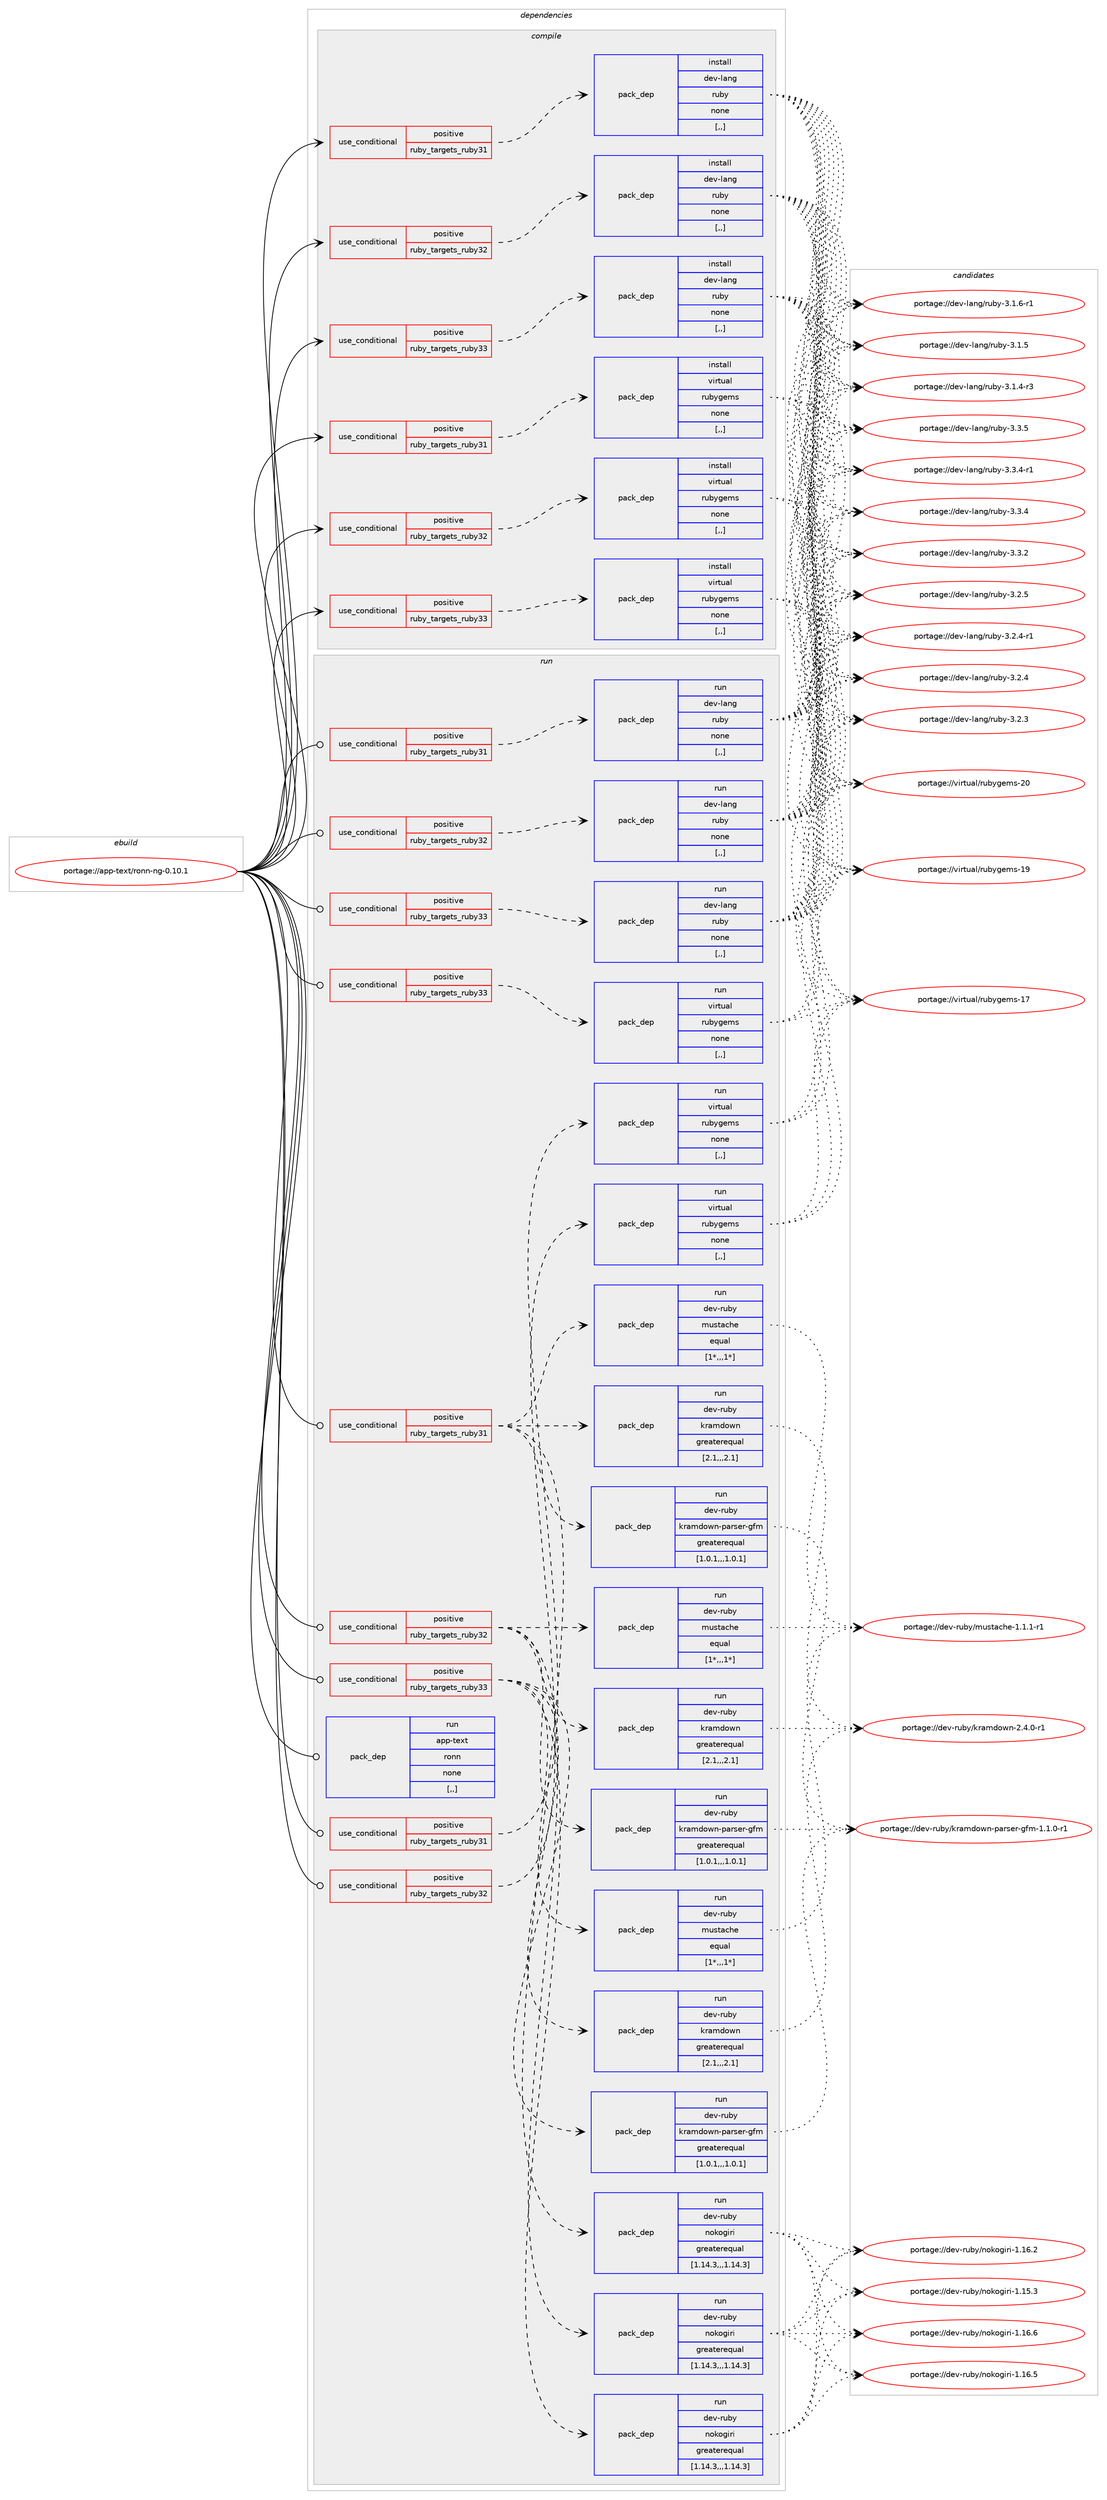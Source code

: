 digraph prolog {

# *************
# Graph options
# *************

newrank=true;
concentrate=true;
compound=true;
graph [rankdir=LR,fontname=Helvetica,fontsize=10,ranksep=1.5];#, ranksep=2.5, nodesep=0.2];
edge  [arrowhead=vee];
node  [fontname=Helvetica,fontsize=10];

# **********
# The ebuild
# **********

subgraph cluster_leftcol {
color=gray;
label=<<i>ebuild</i>>;
id [label="portage://app-text/ronn-ng-0.10.1", color=red, width=4, href="../app-text/ronn-ng-0.10.1.svg"];
}

# ****************
# The dependencies
# ****************

subgraph cluster_midcol {
color=gray;
label=<<i>dependencies</i>>;
subgraph cluster_compile {
fillcolor="#eeeeee";
style=filled;
label=<<i>compile</i>>;
subgraph cond145506 {
dependency551814 [label=<<TABLE BORDER="0" CELLBORDER="1" CELLSPACING="0" CELLPADDING="4"><TR><TD ROWSPAN="3" CELLPADDING="10">use_conditional</TD></TR><TR><TD>positive</TD></TR><TR><TD>ruby_targets_ruby31</TD></TR></TABLE>>, shape=none, color=red];
subgraph pack402202 {
dependency551815 [label=<<TABLE BORDER="0" CELLBORDER="1" CELLSPACING="0" CELLPADDING="4" WIDTH="220"><TR><TD ROWSPAN="6" CELLPADDING="30">pack_dep</TD></TR><TR><TD WIDTH="110">install</TD></TR><TR><TD>dev-lang</TD></TR><TR><TD>ruby</TD></TR><TR><TD>none</TD></TR><TR><TD>[,,]</TD></TR></TABLE>>, shape=none, color=blue];
}
dependency551814:e -> dependency551815:w [weight=20,style="dashed",arrowhead="vee"];
}
id:e -> dependency551814:w [weight=20,style="solid",arrowhead="vee"];
subgraph cond145507 {
dependency551816 [label=<<TABLE BORDER="0" CELLBORDER="1" CELLSPACING="0" CELLPADDING="4"><TR><TD ROWSPAN="3" CELLPADDING="10">use_conditional</TD></TR><TR><TD>positive</TD></TR><TR><TD>ruby_targets_ruby31</TD></TR></TABLE>>, shape=none, color=red];
subgraph pack402203 {
dependency551817 [label=<<TABLE BORDER="0" CELLBORDER="1" CELLSPACING="0" CELLPADDING="4" WIDTH="220"><TR><TD ROWSPAN="6" CELLPADDING="30">pack_dep</TD></TR><TR><TD WIDTH="110">install</TD></TR><TR><TD>virtual</TD></TR><TR><TD>rubygems</TD></TR><TR><TD>none</TD></TR><TR><TD>[,,]</TD></TR></TABLE>>, shape=none, color=blue];
}
dependency551816:e -> dependency551817:w [weight=20,style="dashed",arrowhead="vee"];
}
id:e -> dependency551816:w [weight=20,style="solid",arrowhead="vee"];
subgraph cond145508 {
dependency551818 [label=<<TABLE BORDER="0" CELLBORDER="1" CELLSPACING="0" CELLPADDING="4"><TR><TD ROWSPAN="3" CELLPADDING="10">use_conditional</TD></TR><TR><TD>positive</TD></TR><TR><TD>ruby_targets_ruby32</TD></TR></TABLE>>, shape=none, color=red];
subgraph pack402204 {
dependency551819 [label=<<TABLE BORDER="0" CELLBORDER="1" CELLSPACING="0" CELLPADDING="4" WIDTH="220"><TR><TD ROWSPAN="6" CELLPADDING="30">pack_dep</TD></TR><TR><TD WIDTH="110">install</TD></TR><TR><TD>dev-lang</TD></TR><TR><TD>ruby</TD></TR><TR><TD>none</TD></TR><TR><TD>[,,]</TD></TR></TABLE>>, shape=none, color=blue];
}
dependency551818:e -> dependency551819:w [weight=20,style="dashed",arrowhead="vee"];
}
id:e -> dependency551818:w [weight=20,style="solid",arrowhead="vee"];
subgraph cond145509 {
dependency551820 [label=<<TABLE BORDER="0" CELLBORDER="1" CELLSPACING="0" CELLPADDING="4"><TR><TD ROWSPAN="3" CELLPADDING="10">use_conditional</TD></TR><TR><TD>positive</TD></TR><TR><TD>ruby_targets_ruby32</TD></TR></TABLE>>, shape=none, color=red];
subgraph pack402205 {
dependency551821 [label=<<TABLE BORDER="0" CELLBORDER="1" CELLSPACING="0" CELLPADDING="4" WIDTH="220"><TR><TD ROWSPAN="6" CELLPADDING="30">pack_dep</TD></TR><TR><TD WIDTH="110">install</TD></TR><TR><TD>virtual</TD></TR><TR><TD>rubygems</TD></TR><TR><TD>none</TD></TR><TR><TD>[,,]</TD></TR></TABLE>>, shape=none, color=blue];
}
dependency551820:e -> dependency551821:w [weight=20,style="dashed",arrowhead="vee"];
}
id:e -> dependency551820:w [weight=20,style="solid",arrowhead="vee"];
subgraph cond145510 {
dependency551822 [label=<<TABLE BORDER="0" CELLBORDER="1" CELLSPACING="0" CELLPADDING="4"><TR><TD ROWSPAN="3" CELLPADDING="10">use_conditional</TD></TR><TR><TD>positive</TD></TR><TR><TD>ruby_targets_ruby33</TD></TR></TABLE>>, shape=none, color=red];
subgraph pack402206 {
dependency551823 [label=<<TABLE BORDER="0" CELLBORDER="1" CELLSPACING="0" CELLPADDING="4" WIDTH="220"><TR><TD ROWSPAN="6" CELLPADDING="30">pack_dep</TD></TR><TR><TD WIDTH="110">install</TD></TR><TR><TD>dev-lang</TD></TR><TR><TD>ruby</TD></TR><TR><TD>none</TD></TR><TR><TD>[,,]</TD></TR></TABLE>>, shape=none, color=blue];
}
dependency551822:e -> dependency551823:w [weight=20,style="dashed",arrowhead="vee"];
}
id:e -> dependency551822:w [weight=20,style="solid",arrowhead="vee"];
subgraph cond145511 {
dependency551824 [label=<<TABLE BORDER="0" CELLBORDER="1" CELLSPACING="0" CELLPADDING="4"><TR><TD ROWSPAN="3" CELLPADDING="10">use_conditional</TD></TR><TR><TD>positive</TD></TR><TR><TD>ruby_targets_ruby33</TD></TR></TABLE>>, shape=none, color=red];
subgraph pack402207 {
dependency551825 [label=<<TABLE BORDER="0" CELLBORDER="1" CELLSPACING="0" CELLPADDING="4" WIDTH="220"><TR><TD ROWSPAN="6" CELLPADDING="30">pack_dep</TD></TR><TR><TD WIDTH="110">install</TD></TR><TR><TD>virtual</TD></TR><TR><TD>rubygems</TD></TR><TR><TD>none</TD></TR><TR><TD>[,,]</TD></TR></TABLE>>, shape=none, color=blue];
}
dependency551824:e -> dependency551825:w [weight=20,style="dashed",arrowhead="vee"];
}
id:e -> dependency551824:w [weight=20,style="solid",arrowhead="vee"];
}
subgraph cluster_compileandrun {
fillcolor="#eeeeee";
style=filled;
label=<<i>compile and run</i>>;
}
subgraph cluster_run {
fillcolor="#eeeeee";
style=filled;
label=<<i>run</i>>;
subgraph cond145512 {
dependency551826 [label=<<TABLE BORDER="0" CELLBORDER="1" CELLSPACING="0" CELLPADDING="4"><TR><TD ROWSPAN="3" CELLPADDING="10">use_conditional</TD></TR><TR><TD>positive</TD></TR><TR><TD>ruby_targets_ruby31</TD></TR></TABLE>>, shape=none, color=red];
subgraph pack402208 {
dependency551827 [label=<<TABLE BORDER="0" CELLBORDER="1" CELLSPACING="0" CELLPADDING="4" WIDTH="220"><TR><TD ROWSPAN="6" CELLPADDING="30">pack_dep</TD></TR><TR><TD WIDTH="110">run</TD></TR><TR><TD>dev-lang</TD></TR><TR><TD>ruby</TD></TR><TR><TD>none</TD></TR><TR><TD>[,,]</TD></TR></TABLE>>, shape=none, color=blue];
}
dependency551826:e -> dependency551827:w [weight=20,style="dashed",arrowhead="vee"];
}
id:e -> dependency551826:w [weight=20,style="solid",arrowhead="odot"];
subgraph cond145513 {
dependency551828 [label=<<TABLE BORDER="0" CELLBORDER="1" CELLSPACING="0" CELLPADDING="4"><TR><TD ROWSPAN="3" CELLPADDING="10">use_conditional</TD></TR><TR><TD>positive</TD></TR><TR><TD>ruby_targets_ruby31</TD></TR></TABLE>>, shape=none, color=red];
subgraph pack402209 {
dependency551829 [label=<<TABLE BORDER="0" CELLBORDER="1" CELLSPACING="0" CELLPADDING="4" WIDTH="220"><TR><TD ROWSPAN="6" CELLPADDING="30">pack_dep</TD></TR><TR><TD WIDTH="110">run</TD></TR><TR><TD>dev-ruby</TD></TR><TR><TD>mustache</TD></TR><TR><TD>equal</TD></TR><TR><TD>[1*,,,1*]</TD></TR></TABLE>>, shape=none, color=blue];
}
dependency551828:e -> dependency551829:w [weight=20,style="dashed",arrowhead="vee"];
subgraph pack402210 {
dependency551830 [label=<<TABLE BORDER="0" CELLBORDER="1" CELLSPACING="0" CELLPADDING="4" WIDTH="220"><TR><TD ROWSPAN="6" CELLPADDING="30">pack_dep</TD></TR><TR><TD WIDTH="110">run</TD></TR><TR><TD>dev-ruby</TD></TR><TR><TD>kramdown</TD></TR><TR><TD>greaterequal</TD></TR><TR><TD>[2.1,,,2.1]</TD></TR></TABLE>>, shape=none, color=blue];
}
dependency551828:e -> dependency551830:w [weight=20,style="dashed",arrowhead="vee"];
subgraph pack402211 {
dependency551831 [label=<<TABLE BORDER="0" CELLBORDER="1" CELLSPACING="0" CELLPADDING="4" WIDTH="220"><TR><TD ROWSPAN="6" CELLPADDING="30">pack_dep</TD></TR><TR><TD WIDTH="110">run</TD></TR><TR><TD>dev-ruby</TD></TR><TR><TD>kramdown-parser-gfm</TD></TR><TR><TD>greaterequal</TD></TR><TR><TD>[1.0.1,,,1.0.1]</TD></TR></TABLE>>, shape=none, color=blue];
}
dependency551828:e -> dependency551831:w [weight=20,style="dashed",arrowhead="vee"];
subgraph pack402212 {
dependency551832 [label=<<TABLE BORDER="0" CELLBORDER="1" CELLSPACING="0" CELLPADDING="4" WIDTH="220"><TR><TD ROWSPAN="6" CELLPADDING="30">pack_dep</TD></TR><TR><TD WIDTH="110">run</TD></TR><TR><TD>dev-ruby</TD></TR><TR><TD>nokogiri</TD></TR><TR><TD>greaterequal</TD></TR><TR><TD>[1.14.3,,,1.14.3]</TD></TR></TABLE>>, shape=none, color=blue];
}
dependency551828:e -> dependency551832:w [weight=20,style="dashed",arrowhead="vee"];
}
id:e -> dependency551828:w [weight=20,style="solid",arrowhead="odot"];
subgraph cond145514 {
dependency551833 [label=<<TABLE BORDER="0" CELLBORDER="1" CELLSPACING="0" CELLPADDING="4"><TR><TD ROWSPAN="3" CELLPADDING="10">use_conditional</TD></TR><TR><TD>positive</TD></TR><TR><TD>ruby_targets_ruby31</TD></TR></TABLE>>, shape=none, color=red];
subgraph pack402213 {
dependency551834 [label=<<TABLE BORDER="0" CELLBORDER="1" CELLSPACING="0" CELLPADDING="4" WIDTH="220"><TR><TD ROWSPAN="6" CELLPADDING="30">pack_dep</TD></TR><TR><TD WIDTH="110">run</TD></TR><TR><TD>virtual</TD></TR><TR><TD>rubygems</TD></TR><TR><TD>none</TD></TR><TR><TD>[,,]</TD></TR></TABLE>>, shape=none, color=blue];
}
dependency551833:e -> dependency551834:w [weight=20,style="dashed",arrowhead="vee"];
}
id:e -> dependency551833:w [weight=20,style="solid",arrowhead="odot"];
subgraph cond145515 {
dependency551835 [label=<<TABLE BORDER="0" CELLBORDER="1" CELLSPACING="0" CELLPADDING="4"><TR><TD ROWSPAN="3" CELLPADDING="10">use_conditional</TD></TR><TR><TD>positive</TD></TR><TR><TD>ruby_targets_ruby32</TD></TR></TABLE>>, shape=none, color=red];
subgraph pack402214 {
dependency551836 [label=<<TABLE BORDER="0" CELLBORDER="1" CELLSPACING="0" CELLPADDING="4" WIDTH="220"><TR><TD ROWSPAN="6" CELLPADDING="30">pack_dep</TD></TR><TR><TD WIDTH="110">run</TD></TR><TR><TD>dev-lang</TD></TR><TR><TD>ruby</TD></TR><TR><TD>none</TD></TR><TR><TD>[,,]</TD></TR></TABLE>>, shape=none, color=blue];
}
dependency551835:e -> dependency551836:w [weight=20,style="dashed",arrowhead="vee"];
}
id:e -> dependency551835:w [weight=20,style="solid",arrowhead="odot"];
subgraph cond145516 {
dependency551837 [label=<<TABLE BORDER="0" CELLBORDER="1" CELLSPACING="0" CELLPADDING="4"><TR><TD ROWSPAN="3" CELLPADDING="10">use_conditional</TD></TR><TR><TD>positive</TD></TR><TR><TD>ruby_targets_ruby32</TD></TR></TABLE>>, shape=none, color=red];
subgraph pack402215 {
dependency551838 [label=<<TABLE BORDER="0" CELLBORDER="1" CELLSPACING="0" CELLPADDING="4" WIDTH="220"><TR><TD ROWSPAN="6" CELLPADDING="30">pack_dep</TD></TR><TR><TD WIDTH="110">run</TD></TR><TR><TD>dev-ruby</TD></TR><TR><TD>mustache</TD></TR><TR><TD>equal</TD></TR><TR><TD>[1*,,,1*]</TD></TR></TABLE>>, shape=none, color=blue];
}
dependency551837:e -> dependency551838:w [weight=20,style="dashed",arrowhead="vee"];
subgraph pack402216 {
dependency551839 [label=<<TABLE BORDER="0" CELLBORDER="1" CELLSPACING="0" CELLPADDING="4" WIDTH="220"><TR><TD ROWSPAN="6" CELLPADDING="30">pack_dep</TD></TR><TR><TD WIDTH="110">run</TD></TR><TR><TD>dev-ruby</TD></TR><TR><TD>kramdown</TD></TR><TR><TD>greaterequal</TD></TR><TR><TD>[2.1,,,2.1]</TD></TR></TABLE>>, shape=none, color=blue];
}
dependency551837:e -> dependency551839:w [weight=20,style="dashed",arrowhead="vee"];
subgraph pack402217 {
dependency551840 [label=<<TABLE BORDER="0" CELLBORDER="1" CELLSPACING="0" CELLPADDING="4" WIDTH="220"><TR><TD ROWSPAN="6" CELLPADDING="30">pack_dep</TD></TR><TR><TD WIDTH="110">run</TD></TR><TR><TD>dev-ruby</TD></TR><TR><TD>kramdown-parser-gfm</TD></TR><TR><TD>greaterequal</TD></TR><TR><TD>[1.0.1,,,1.0.1]</TD></TR></TABLE>>, shape=none, color=blue];
}
dependency551837:e -> dependency551840:w [weight=20,style="dashed",arrowhead="vee"];
subgraph pack402218 {
dependency551841 [label=<<TABLE BORDER="0" CELLBORDER="1" CELLSPACING="0" CELLPADDING="4" WIDTH="220"><TR><TD ROWSPAN="6" CELLPADDING="30">pack_dep</TD></TR><TR><TD WIDTH="110">run</TD></TR><TR><TD>dev-ruby</TD></TR><TR><TD>nokogiri</TD></TR><TR><TD>greaterequal</TD></TR><TR><TD>[1.14.3,,,1.14.3]</TD></TR></TABLE>>, shape=none, color=blue];
}
dependency551837:e -> dependency551841:w [weight=20,style="dashed",arrowhead="vee"];
}
id:e -> dependency551837:w [weight=20,style="solid",arrowhead="odot"];
subgraph cond145517 {
dependency551842 [label=<<TABLE BORDER="0" CELLBORDER="1" CELLSPACING="0" CELLPADDING="4"><TR><TD ROWSPAN="3" CELLPADDING="10">use_conditional</TD></TR><TR><TD>positive</TD></TR><TR><TD>ruby_targets_ruby32</TD></TR></TABLE>>, shape=none, color=red];
subgraph pack402219 {
dependency551843 [label=<<TABLE BORDER="0" CELLBORDER="1" CELLSPACING="0" CELLPADDING="4" WIDTH="220"><TR><TD ROWSPAN="6" CELLPADDING="30">pack_dep</TD></TR><TR><TD WIDTH="110">run</TD></TR><TR><TD>virtual</TD></TR><TR><TD>rubygems</TD></TR><TR><TD>none</TD></TR><TR><TD>[,,]</TD></TR></TABLE>>, shape=none, color=blue];
}
dependency551842:e -> dependency551843:w [weight=20,style="dashed",arrowhead="vee"];
}
id:e -> dependency551842:w [weight=20,style="solid",arrowhead="odot"];
subgraph cond145518 {
dependency551844 [label=<<TABLE BORDER="0" CELLBORDER="1" CELLSPACING="0" CELLPADDING="4"><TR><TD ROWSPAN="3" CELLPADDING="10">use_conditional</TD></TR><TR><TD>positive</TD></TR><TR><TD>ruby_targets_ruby33</TD></TR></TABLE>>, shape=none, color=red];
subgraph pack402220 {
dependency551845 [label=<<TABLE BORDER="0" CELLBORDER="1" CELLSPACING="0" CELLPADDING="4" WIDTH="220"><TR><TD ROWSPAN="6" CELLPADDING="30">pack_dep</TD></TR><TR><TD WIDTH="110">run</TD></TR><TR><TD>dev-lang</TD></TR><TR><TD>ruby</TD></TR><TR><TD>none</TD></TR><TR><TD>[,,]</TD></TR></TABLE>>, shape=none, color=blue];
}
dependency551844:e -> dependency551845:w [weight=20,style="dashed",arrowhead="vee"];
}
id:e -> dependency551844:w [weight=20,style="solid",arrowhead="odot"];
subgraph cond145519 {
dependency551846 [label=<<TABLE BORDER="0" CELLBORDER="1" CELLSPACING="0" CELLPADDING="4"><TR><TD ROWSPAN="3" CELLPADDING="10">use_conditional</TD></TR><TR><TD>positive</TD></TR><TR><TD>ruby_targets_ruby33</TD></TR></TABLE>>, shape=none, color=red];
subgraph pack402221 {
dependency551847 [label=<<TABLE BORDER="0" CELLBORDER="1" CELLSPACING="0" CELLPADDING="4" WIDTH="220"><TR><TD ROWSPAN="6" CELLPADDING="30">pack_dep</TD></TR><TR><TD WIDTH="110">run</TD></TR><TR><TD>dev-ruby</TD></TR><TR><TD>mustache</TD></TR><TR><TD>equal</TD></TR><TR><TD>[1*,,,1*]</TD></TR></TABLE>>, shape=none, color=blue];
}
dependency551846:e -> dependency551847:w [weight=20,style="dashed",arrowhead="vee"];
subgraph pack402222 {
dependency551848 [label=<<TABLE BORDER="0" CELLBORDER="1" CELLSPACING="0" CELLPADDING="4" WIDTH="220"><TR><TD ROWSPAN="6" CELLPADDING="30">pack_dep</TD></TR><TR><TD WIDTH="110">run</TD></TR><TR><TD>dev-ruby</TD></TR><TR><TD>kramdown</TD></TR><TR><TD>greaterequal</TD></TR><TR><TD>[2.1,,,2.1]</TD></TR></TABLE>>, shape=none, color=blue];
}
dependency551846:e -> dependency551848:w [weight=20,style="dashed",arrowhead="vee"];
subgraph pack402223 {
dependency551849 [label=<<TABLE BORDER="0" CELLBORDER="1" CELLSPACING="0" CELLPADDING="4" WIDTH="220"><TR><TD ROWSPAN="6" CELLPADDING="30">pack_dep</TD></TR><TR><TD WIDTH="110">run</TD></TR><TR><TD>dev-ruby</TD></TR><TR><TD>kramdown-parser-gfm</TD></TR><TR><TD>greaterequal</TD></TR><TR><TD>[1.0.1,,,1.0.1]</TD></TR></TABLE>>, shape=none, color=blue];
}
dependency551846:e -> dependency551849:w [weight=20,style="dashed",arrowhead="vee"];
subgraph pack402224 {
dependency551850 [label=<<TABLE BORDER="0" CELLBORDER="1" CELLSPACING="0" CELLPADDING="4" WIDTH="220"><TR><TD ROWSPAN="6" CELLPADDING="30">pack_dep</TD></TR><TR><TD WIDTH="110">run</TD></TR><TR><TD>dev-ruby</TD></TR><TR><TD>nokogiri</TD></TR><TR><TD>greaterequal</TD></TR><TR><TD>[1.14.3,,,1.14.3]</TD></TR></TABLE>>, shape=none, color=blue];
}
dependency551846:e -> dependency551850:w [weight=20,style="dashed",arrowhead="vee"];
}
id:e -> dependency551846:w [weight=20,style="solid",arrowhead="odot"];
subgraph cond145520 {
dependency551851 [label=<<TABLE BORDER="0" CELLBORDER="1" CELLSPACING="0" CELLPADDING="4"><TR><TD ROWSPAN="3" CELLPADDING="10">use_conditional</TD></TR><TR><TD>positive</TD></TR><TR><TD>ruby_targets_ruby33</TD></TR></TABLE>>, shape=none, color=red];
subgraph pack402225 {
dependency551852 [label=<<TABLE BORDER="0" CELLBORDER="1" CELLSPACING="0" CELLPADDING="4" WIDTH="220"><TR><TD ROWSPAN="6" CELLPADDING="30">pack_dep</TD></TR><TR><TD WIDTH="110">run</TD></TR><TR><TD>virtual</TD></TR><TR><TD>rubygems</TD></TR><TR><TD>none</TD></TR><TR><TD>[,,]</TD></TR></TABLE>>, shape=none, color=blue];
}
dependency551851:e -> dependency551852:w [weight=20,style="dashed",arrowhead="vee"];
}
id:e -> dependency551851:w [weight=20,style="solid",arrowhead="odot"];
subgraph pack402226 {
dependency551853 [label=<<TABLE BORDER="0" CELLBORDER="1" CELLSPACING="0" CELLPADDING="4" WIDTH="220"><TR><TD ROWSPAN="6" CELLPADDING="30">pack_dep</TD></TR><TR><TD WIDTH="110">run</TD></TR><TR><TD>app-text</TD></TR><TR><TD>ronn</TD></TR><TR><TD>none</TD></TR><TR><TD>[,,]</TD></TR></TABLE>>, shape=none, color=blue];
}
id:e -> dependency551853:w [weight=20,style="solid",arrowhead="odot"];
}
}

# **************
# The candidates
# **************

subgraph cluster_choices {
rank=same;
color=gray;
label=<<i>candidates</i>>;

subgraph choice402202 {
color=black;
nodesep=1;
choice10010111845108971101034711411798121455146514653 [label="portage://dev-lang/ruby-3.3.5", color=red, width=4,href="../dev-lang/ruby-3.3.5.svg"];
choice100101118451089711010347114117981214551465146524511449 [label="portage://dev-lang/ruby-3.3.4-r1", color=red, width=4,href="../dev-lang/ruby-3.3.4-r1.svg"];
choice10010111845108971101034711411798121455146514652 [label="portage://dev-lang/ruby-3.3.4", color=red, width=4,href="../dev-lang/ruby-3.3.4.svg"];
choice10010111845108971101034711411798121455146514650 [label="portage://dev-lang/ruby-3.3.2", color=red, width=4,href="../dev-lang/ruby-3.3.2.svg"];
choice10010111845108971101034711411798121455146504653 [label="portage://dev-lang/ruby-3.2.5", color=red, width=4,href="../dev-lang/ruby-3.2.5.svg"];
choice100101118451089711010347114117981214551465046524511449 [label="portage://dev-lang/ruby-3.2.4-r1", color=red, width=4,href="../dev-lang/ruby-3.2.4-r1.svg"];
choice10010111845108971101034711411798121455146504652 [label="portage://dev-lang/ruby-3.2.4", color=red, width=4,href="../dev-lang/ruby-3.2.4.svg"];
choice10010111845108971101034711411798121455146504651 [label="portage://dev-lang/ruby-3.2.3", color=red, width=4,href="../dev-lang/ruby-3.2.3.svg"];
choice100101118451089711010347114117981214551464946544511449 [label="portage://dev-lang/ruby-3.1.6-r1", color=red, width=4,href="../dev-lang/ruby-3.1.6-r1.svg"];
choice10010111845108971101034711411798121455146494653 [label="portage://dev-lang/ruby-3.1.5", color=red, width=4,href="../dev-lang/ruby-3.1.5.svg"];
choice100101118451089711010347114117981214551464946524511451 [label="portage://dev-lang/ruby-3.1.4-r3", color=red, width=4,href="../dev-lang/ruby-3.1.4-r3.svg"];
dependency551815:e -> choice10010111845108971101034711411798121455146514653:w [style=dotted,weight="100"];
dependency551815:e -> choice100101118451089711010347114117981214551465146524511449:w [style=dotted,weight="100"];
dependency551815:e -> choice10010111845108971101034711411798121455146514652:w [style=dotted,weight="100"];
dependency551815:e -> choice10010111845108971101034711411798121455146514650:w [style=dotted,weight="100"];
dependency551815:e -> choice10010111845108971101034711411798121455146504653:w [style=dotted,weight="100"];
dependency551815:e -> choice100101118451089711010347114117981214551465046524511449:w [style=dotted,weight="100"];
dependency551815:e -> choice10010111845108971101034711411798121455146504652:w [style=dotted,weight="100"];
dependency551815:e -> choice10010111845108971101034711411798121455146504651:w [style=dotted,weight="100"];
dependency551815:e -> choice100101118451089711010347114117981214551464946544511449:w [style=dotted,weight="100"];
dependency551815:e -> choice10010111845108971101034711411798121455146494653:w [style=dotted,weight="100"];
dependency551815:e -> choice100101118451089711010347114117981214551464946524511451:w [style=dotted,weight="100"];
}
subgraph choice402203 {
color=black;
nodesep=1;
choice118105114116117971084711411798121103101109115455048 [label="portage://virtual/rubygems-20", color=red, width=4,href="../virtual/rubygems-20.svg"];
choice118105114116117971084711411798121103101109115454957 [label="portage://virtual/rubygems-19", color=red, width=4,href="../virtual/rubygems-19.svg"];
choice118105114116117971084711411798121103101109115454955 [label="portage://virtual/rubygems-17", color=red, width=4,href="../virtual/rubygems-17.svg"];
dependency551817:e -> choice118105114116117971084711411798121103101109115455048:w [style=dotted,weight="100"];
dependency551817:e -> choice118105114116117971084711411798121103101109115454957:w [style=dotted,weight="100"];
dependency551817:e -> choice118105114116117971084711411798121103101109115454955:w [style=dotted,weight="100"];
}
subgraph choice402204 {
color=black;
nodesep=1;
choice10010111845108971101034711411798121455146514653 [label="portage://dev-lang/ruby-3.3.5", color=red, width=4,href="../dev-lang/ruby-3.3.5.svg"];
choice100101118451089711010347114117981214551465146524511449 [label="portage://dev-lang/ruby-3.3.4-r1", color=red, width=4,href="../dev-lang/ruby-3.3.4-r1.svg"];
choice10010111845108971101034711411798121455146514652 [label="portage://dev-lang/ruby-3.3.4", color=red, width=4,href="../dev-lang/ruby-3.3.4.svg"];
choice10010111845108971101034711411798121455146514650 [label="portage://dev-lang/ruby-3.3.2", color=red, width=4,href="../dev-lang/ruby-3.3.2.svg"];
choice10010111845108971101034711411798121455146504653 [label="portage://dev-lang/ruby-3.2.5", color=red, width=4,href="../dev-lang/ruby-3.2.5.svg"];
choice100101118451089711010347114117981214551465046524511449 [label="portage://dev-lang/ruby-3.2.4-r1", color=red, width=4,href="../dev-lang/ruby-3.2.4-r1.svg"];
choice10010111845108971101034711411798121455146504652 [label="portage://dev-lang/ruby-3.2.4", color=red, width=4,href="../dev-lang/ruby-3.2.4.svg"];
choice10010111845108971101034711411798121455146504651 [label="portage://dev-lang/ruby-3.2.3", color=red, width=4,href="../dev-lang/ruby-3.2.3.svg"];
choice100101118451089711010347114117981214551464946544511449 [label="portage://dev-lang/ruby-3.1.6-r1", color=red, width=4,href="../dev-lang/ruby-3.1.6-r1.svg"];
choice10010111845108971101034711411798121455146494653 [label="portage://dev-lang/ruby-3.1.5", color=red, width=4,href="../dev-lang/ruby-3.1.5.svg"];
choice100101118451089711010347114117981214551464946524511451 [label="portage://dev-lang/ruby-3.1.4-r3", color=red, width=4,href="../dev-lang/ruby-3.1.4-r3.svg"];
dependency551819:e -> choice10010111845108971101034711411798121455146514653:w [style=dotted,weight="100"];
dependency551819:e -> choice100101118451089711010347114117981214551465146524511449:w [style=dotted,weight="100"];
dependency551819:e -> choice10010111845108971101034711411798121455146514652:w [style=dotted,weight="100"];
dependency551819:e -> choice10010111845108971101034711411798121455146514650:w [style=dotted,weight="100"];
dependency551819:e -> choice10010111845108971101034711411798121455146504653:w [style=dotted,weight="100"];
dependency551819:e -> choice100101118451089711010347114117981214551465046524511449:w [style=dotted,weight="100"];
dependency551819:e -> choice10010111845108971101034711411798121455146504652:w [style=dotted,weight="100"];
dependency551819:e -> choice10010111845108971101034711411798121455146504651:w [style=dotted,weight="100"];
dependency551819:e -> choice100101118451089711010347114117981214551464946544511449:w [style=dotted,weight="100"];
dependency551819:e -> choice10010111845108971101034711411798121455146494653:w [style=dotted,weight="100"];
dependency551819:e -> choice100101118451089711010347114117981214551464946524511451:w [style=dotted,weight="100"];
}
subgraph choice402205 {
color=black;
nodesep=1;
choice118105114116117971084711411798121103101109115455048 [label="portage://virtual/rubygems-20", color=red, width=4,href="../virtual/rubygems-20.svg"];
choice118105114116117971084711411798121103101109115454957 [label="portage://virtual/rubygems-19", color=red, width=4,href="../virtual/rubygems-19.svg"];
choice118105114116117971084711411798121103101109115454955 [label="portage://virtual/rubygems-17", color=red, width=4,href="../virtual/rubygems-17.svg"];
dependency551821:e -> choice118105114116117971084711411798121103101109115455048:w [style=dotted,weight="100"];
dependency551821:e -> choice118105114116117971084711411798121103101109115454957:w [style=dotted,weight="100"];
dependency551821:e -> choice118105114116117971084711411798121103101109115454955:w [style=dotted,weight="100"];
}
subgraph choice402206 {
color=black;
nodesep=1;
choice10010111845108971101034711411798121455146514653 [label="portage://dev-lang/ruby-3.3.5", color=red, width=4,href="../dev-lang/ruby-3.3.5.svg"];
choice100101118451089711010347114117981214551465146524511449 [label="portage://dev-lang/ruby-3.3.4-r1", color=red, width=4,href="../dev-lang/ruby-3.3.4-r1.svg"];
choice10010111845108971101034711411798121455146514652 [label="portage://dev-lang/ruby-3.3.4", color=red, width=4,href="../dev-lang/ruby-3.3.4.svg"];
choice10010111845108971101034711411798121455146514650 [label="portage://dev-lang/ruby-3.3.2", color=red, width=4,href="../dev-lang/ruby-3.3.2.svg"];
choice10010111845108971101034711411798121455146504653 [label="portage://dev-lang/ruby-3.2.5", color=red, width=4,href="../dev-lang/ruby-3.2.5.svg"];
choice100101118451089711010347114117981214551465046524511449 [label="portage://dev-lang/ruby-3.2.4-r1", color=red, width=4,href="../dev-lang/ruby-3.2.4-r1.svg"];
choice10010111845108971101034711411798121455146504652 [label="portage://dev-lang/ruby-3.2.4", color=red, width=4,href="../dev-lang/ruby-3.2.4.svg"];
choice10010111845108971101034711411798121455146504651 [label="portage://dev-lang/ruby-3.2.3", color=red, width=4,href="../dev-lang/ruby-3.2.3.svg"];
choice100101118451089711010347114117981214551464946544511449 [label="portage://dev-lang/ruby-3.1.6-r1", color=red, width=4,href="../dev-lang/ruby-3.1.6-r1.svg"];
choice10010111845108971101034711411798121455146494653 [label="portage://dev-lang/ruby-3.1.5", color=red, width=4,href="../dev-lang/ruby-3.1.5.svg"];
choice100101118451089711010347114117981214551464946524511451 [label="portage://dev-lang/ruby-3.1.4-r3", color=red, width=4,href="../dev-lang/ruby-3.1.4-r3.svg"];
dependency551823:e -> choice10010111845108971101034711411798121455146514653:w [style=dotted,weight="100"];
dependency551823:e -> choice100101118451089711010347114117981214551465146524511449:w [style=dotted,weight="100"];
dependency551823:e -> choice10010111845108971101034711411798121455146514652:w [style=dotted,weight="100"];
dependency551823:e -> choice10010111845108971101034711411798121455146514650:w [style=dotted,weight="100"];
dependency551823:e -> choice10010111845108971101034711411798121455146504653:w [style=dotted,weight="100"];
dependency551823:e -> choice100101118451089711010347114117981214551465046524511449:w [style=dotted,weight="100"];
dependency551823:e -> choice10010111845108971101034711411798121455146504652:w [style=dotted,weight="100"];
dependency551823:e -> choice10010111845108971101034711411798121455146504651:w [style=dotted,weight="100"];
dependency551823:e -> choice100101118451089711010347114117981214551464946544511449:w [style=dotted,weight="100"];
dependency551823:e -> choice10010111845108971101034711411798121455146494653:w [style=dotted,weight="100"];
dependency551823:e -> choice100101118451089711010347114117981214551464946524511451:w [style=dotted,weight="100"];
}
subgraph choice402207 {
color=black;
nodesep=1;
choice118105114116117971084711411798121103101109115455048 [label="portage://virtual/rubygems-20", color=red, width=4,href="../virtual/rubygems-20.svg"];
choice118105114116117971084711411798121103101109115454957 [label="portage://virtual/rubygems-19", color=red, width=4,href="../virtual/rubygems-19.svg"];
choice118105114116117971084711411798121103101109115454955 [label="portage://virtual/rubygems-17", color=red, width=4,href="../virtual/rubygems-17.svg"];
dependency551825:e -> choice118105114116117971084711411798121103101109115455048:w [style=dotted,weight="100"];
dependency551825:e -> choice118105114116117971084711411798121103101109115454957:w [style=dotted,weight="100"];
dependency551825:e -> choice118105114116117971084711411798121103101109115454955:w [style=dotted,weight="100"];
}
subgraph choice402208 {
color=black;
nodesep=1;
choice10010111845108971101034711411798121455146514653 [label="portage://dev-lang/ruby-3.3.5", color=red, width=4,href="../dev-lang/ruby-3.3.5.svg"];
choice100101118451089711010347114117981214551465146524511449 [label="portage://dev-lang/ruby-3.3.4-r1", color=red, width=4,href="../dev-lang/ruby-3.3.4-r1.svg"];
choice10010111845108971101034711411798121455146514652 [label="portage://dev-lang/ruby-3.3.4", color=red, width=4,href="../dev-lang/ruby-3.3.4.svg"];
choice10010111845108971101034711411798121455146514650 [label="portage://dev-lang/ruby-3.3.2", color=red, width=4,href="../dev-lang/ruby-3.3.2.svg"];
choice10010111845108971101034711411798121455146504653 [label="portage://dev-lang/ruby-3.2.5", color=red, width=4,href="../dev-lang/ruby-3.2.5.svg"];
choice100101118451089711010347114117981214551465046524511449 [label="portage://dev-lang/ruby-3.2.4-r1", color=red, width=4,href="../dev-lang/ruby-3.2.4-r1.svg"];
choice10010111845108971101034711411798121455146504652 [label="portage://dev-lang/ruby-3.2.4", color=red, width=4,href="../dev-lang/ruby-3.2.4.svg"];
choice10010111845108971101034711411798121455146504651 [label="portage://dev-lang/ruby-3.2.3", color=red, width=4,href="../dev-lang/ruby-3.2.3.svg"];
choice100101118451089711010347114117981214551464946544511449 [label="portage://dev-lang/ruby-3.1.6-r1", color=red, width=4,href="../dev-lang/ruby-3.1.6-r1.svg"];
choice10010111845108971101034711411798121455146494653 [label="portage://dev-lang/ruby-3.1.5", color=red, width=4,href="../dev-lang/ruby-3.1.5.svg"];
choice100101118451089711010347114117981214551464946524511451 [label="portage://dev-lang/ruby-3.1.4-r3", color=red, width=4,href="../dev-lang/ruby-3.1.4-r3.svg"];
dependency551827:e -> choice10010111845108971101034711411798121455146514653:w [style=dotted,weight="100"];
dependency551827:e -> choice100101118451089711010347114117981214551465146524511449:w [style=dotted,weight="100"];
dependency551827:e -> choice10010111845108971101034711411798121455146514652:w [style=dotted,weight="100"];
dependency551827:e -> choice10010111845108971101034711411798121455146514650:w [style=dotted,weight="100"];
dependency551827:e -> choice10010111845108971101034711411798121455146504653:w [style=dotted,weight="100"];
dependency551827:e -> choice100101118451089711010347114117981214551465046524511449:w [style=dotted,weight="100"];
dependency551827:e -> choice10010111845108971101034711411798121455146504652:w [style=dotted,weight="100"];
dependency551827:e -> choice10010111845108971101034711411798121455146504651:w [style=dotted,weight="100"];
dependency551827:e -> choice100101118451089711010347114117981214551464946544511449:w [style=dotted,weight="100"];
dependency551827:e -> choice10010111845108971101034711411798121455146494653:w [style=dotted,weight="100"];
dependency551827:e -> choice100101118451089711010347114117981214551464946524511451:w [style=dotted,weight="100"];
}
subgraph choice402209 {
color=black;
nodesep=1;
choice10010111845114117981214710911711511697991041014549464946494511449 [label="portage://dev-ruby/mustache-1.1.1-r1", color=red, width=4,href="../dev-ruby/mustache-1.1.1-r1.svg"];
dependency551829:e -> choice10010111845114117981214710911711511697991041014549464946494511449:w [style=dotted,weight="100"];
}
subgraph choice402210 {
color=black;
nodesep=1;
choice100101118451141179812147107114971091001111191104550465246484511449 [label="portage://dev-ruby/kramdown-2.4.0-r1", color=red, width=4,href="../dev-ruby/kramdown-2.4.0-r1.svg"];
dependency551830:e -> choice100101118451141179812147107114971091001111191104550465246484511449:w [style=dotted,weight="100"];
}
subgraph choice402211 {
color=black;
nodesep=1;
choice100101118451141179812147107114971091001111191104511297114115101114451031021094549464946484511449 [label="portage://dev-ruby/kramdown-parser-gfm-1.1.0-r1", color=red, width=4,href="../dev-ruby/kramdown-parser-gfm-1.1.0-r1.svg"];
dependency551831:e -> choice100101118451141179812147107114971091001111191104511297114115101114451031021094549464946484511449:w [style=dotted,weight="100"];
}
subgraph choice402212 {
color=black;
nodesep=1;
choice10010111845114117981214711011110711110310511410545494649544654 [label="portage://dev-ruby/nokogiri-1.16.6", color=red, width=4,href="../dev-ruby/nokogiri-1.16.6.svg"];
choice10010111845114117981214711011110711110310511410545494649544653 [label="portage://dev-ruby/nokogiri-1.16.5", color=red, width=4,href="../dev-ruby/nokogiri-1.16.5.svg"];
choice10010111845114117981214711011110711110310511410545494649544650 [label="portage://dev-ruby/nokogiri-1.16.2", color=red, width=4,href="../dev-ruby/nokogiri-1.16.2.svg"];
choice10010111845114117981214711011110711110310511410545494649534651 [label="portage://dev-ruby/nokogiri-1.15.3", color=red, width=4,href="../dev-ruby/nokogiri-1.15.3.svg"];
dependency551832:e -> choice10010111845114117981214711011110711110310511410545494649544654:w [style=dotted,weight="100"];
dependency551832:e -> choice10010111845114117981214711011110711110310511410545494649544653:w [style=dotted,weight="100"];
dependency551832:e -> choice10010111845114117981214711011110711110310511410545494649544650:w [style=dotted,weight="100"];
dependency551832:e -> choice10010111845114117981214711011110711110310511410545494649534651:w [style=dotted,weight="100"];
}
subgraph choice402213 {
color=black;
nodesep=1;
choice118105114116117971084711411798121103101109115455048 [label="portage://virtual/rubygems-20", color=red, width=4,href="../virtual/rubygems-20.svg"];
choice118105114116117971084711411798121103101109115454957 [label="portage://virtual/rubygems-19", color=red, width=4,href="../virtual/rubygems-19.svg"];
choice118105114116117971084711411798121103101109115454955 [label="portage://virtual/rubygems-17", color=red, width=4,href="../virtual/rubygems-17.svg"];
dependency551834:e -> choice118105114116117971084711411798121103101109115455048:w [style=dotted,weight="100"];
dependency551834:e -> choice118105114116117971084711411798121103101109115454957:w [style=dotted,weight="100"];
dependency551834:e -> choice118105114116117971084711411798121103101109115454955:w [style=dotted,weight="100"];
}
subgraph choice402214 {
color=black;
nodesep=1;
choice10010111845108971101034711411798121455146514653 [label="portage://dev-lang/ruby-3.3.5", color=red, width=4,href="../dev-lang/ruby-3.3.5.svg"];
choice100101118451089711010347114117981214551465146524511449 [label="portage://dev-lang/ruby-3.3.4-r1", color=red, width=4,href="../dev-lang/ruby-3.3.4-r1.svg"];
choice10010111845108971101034711411798121455146514652 [label="portage://dev-lang/ruby-3.3.4", color=red, width=4,href="../dev-lang/ruby-3.3.4.svg"];
choice10010111845108971101034711411798121455146514650 [label="portage://dev-lang/ruby-3.3.2", color=red, width=4,href="../dev-lang/ruby-3.3.2.svg"];
choice10010111845108971101034711411798121455146504653 [label="portage://dev-lang/ruby-3.2.5", color=red, width=4,href="../dev-lang/ruby-3.2.5.svg"];
choice100101118451089711010347114117981214551465046524511449 [label="portage://dev-lang/ruby-3.2.4-r1", color=red, width=4,href="../dev-lang/ruby-3.2.4-r1.svg"];
choice10010111845108971101034711411798121455146504652 [label="portage://dev-lang/ruby-3.2.4", color=red, width=4,href="../dev-lang/ruby-3.2.4.svg"];
choice10010111845108971101034711411798121455146504651 [label="portage://dev-lang/ruby-3.2.3", color=red, width=4,href="../dev-lang/ruby-3.2.3.svg"];
choice100101118451089711010347114117981214551464946544511449 [label="portage://dev-lang/ruby-3.1.6-r1", color=red, width=4,href="../dev-lang/ruby-3.1.6-r1.svg"];
choice10010111845108971101034711411798121455146494653 [label="portage://dev-lang/ruby-3.1.5", color=red, width=4,href="../dev-lang/ruby-3.1.5.svg"];
choice100101118451089711010347114117981214551464946524511451 [label="portage://dev-lang/ruby-3.1.4-r3", color=red, width=4,href="../dev-lang/ruby-3.1.4-r3.svg"];
dependency551836:e -> choice10010111845108971101034711411798121455146514653:w [style=dotted,weight="100"];
dependency551836:e -> choice100101118451089711010347114117981214551465146524511449:w [style=dotted,weight="100"];
dependency551836:e -> choice10010111845108971101034711411798121455146514652:w [style=dotted,weight="100"];
dependency551836:e -> choice10010111845108971101034711411798121455146514650:w [style=dotted,weight="100"];
dependency551836:e -> choice10010111845108971101034711411798121455146504653:w [style=dotted,weight="100"];
dependency551836:e -> choice100101118451089711010347114117981214551465046524511449:w [style=dotted,weight="100"];
dependency551836:e -> choice10010111845108971101034711411798121455146504652:w [style=dotted,weight="100"];
dependency551836:e -> choice10010111845108971101034711411798121455146504651:w [style=dotted,weight="100"];
dependency551836:e -> choice100101118451089711010347114117981214551464946544511449:w [style=dotted,weight="100"];
dependency551836:e -> choice10010111845108971101034711411798121455146494653:w [style=dotted,weight="100"];
dependency551836:e -> choice100101118451089711010347114117981214551464946524511451:w [style=dotted,weight="100"];
}
subgraph choice402215 {
color=black;
nodesep=1;
choice10010111845114117981214710911711511697991041014549464946494511449 [label="portage://dev-ruby/mustache-1.1.1-r1", color=red, width=4,href="../dev-ruby/mustache-1.1.1-r1.svg"];
dependency551838:e -> choice10010111845114117981214710911711511697991041014549464946494511449:w [style=dotted,weight="100"];
}
subgraph choice402216 {
color=black;
nodesep=1;
choice100101118451141179812147107114971091001111191104550465246484511449 [label="portage://dev-ruby/kramdown-2.4.0-r1", color=red, width=4,href="../dev-ruby/kramdown-2.4.0-r1.svg"];
dependency551839:e -> choice100101118451141179812147107114971091001111191104550465246484511449:w [style=dotted,weight="100"];
}
subgraph choice402217 {
color=black;
nodesep=1;
choice100101118451141179812147107114971091001111191104511297114115101114451031021094549464946484511449 [label="portage://dev-ruby/kramdown-parser-gfm-1.1.0-r1", color=red, width=4,href="../dev-ruby/kramdown-parser-gfm-1.1.0-r1.svg"];
dependency551840:e -> choice100101118451141179812147107114971091001111191104511297114115101114451031021094549464946484511449:w [style=dotted,weight="100"];
}
subgraph choice402218 {
color=black;
nodesep=1;
choice10010111845114117981214711011110711110310511410545494649544654 [label="portage://dev-ruby/nokogiri-1.16.6", color=red, width=4,href="../dev-ruby/nokogiri-1.16.6.svg"];
choice10010111845114117981214711011110711110310511410545494649544653 [label="portage://dev-ruby/nokogiri-1.16.5", color=red, width=4,href="../dev-ruby/nokogiri-1.16.5.svg"];
choice10010111845114117981214711011110711110310511410545494649544650 [label="portage://dev-ruby/nokogiri-1.16.2", color=red, width=4,href="../dev-ruby/nokogiri-1.16.2.svg"];
choice10010111845114117981214711011110711110310511410545494649534651 [label="portage://dev-ruby/nokogiri-1.15.3", color=red, width=4,href="../dev-ruby/nokogiri-1.15.3.svg"];
dependency551841:e -> choice10010111845114117981214711011110711110310511410545494649544654:w [style=dotted,weight="100"];
dependency551841:e -> choice10010111845114117981214711011110711110310511410545494649544653:w [style=dotted,weight="100"];
dependency551841:e -> choice10010111845114117981214711011110711110310511410545494649544650:w [style=dotted,weight="100"];
dependency551841:e -> choice10010111845114117981214711011110711110310511410545494649534651:w [style=dotted,weight="100"];
}
subgraph choice402219 {
color=black;
nodesep=1;
choice118105114116117971084711411798121103101109115455048 [label="portage://virtual/rubygems-20", color=red, width=4,href="../virtual/rubygems-20.svg"];
choice118105114116117971084711411798121103101109115454957 [label="portage://virtual/rubygems-19", color=red, width=4,href="../virtual/rubygems-19.svg"];
choice118105114116117971084711411798121103101109115454955 [label="portage://virtual/rubygems-17", color=red, width=4,href="../virtual/rubygems-17.svg"];
dependency551843:e -> choice118105114116117971084711411798121103101109115455048:w [style=dotted,weight="100"];
dependency551843:e -> choice118105114116117971084711411798121103101109115454957:w [style=dotted,weight="100"];
dependency551843:e -> choice118105114116117971084711411798121103101109115454955:w [style=dotted,weight="100"];
}
subgraph choice402220 {
color=black;
nodesep=1;
choice10010111845108971101034711411798121455146514653 [label="portage://dev-lang/ruby-3.3.5", color=red, width=4,href="../dev-lang/ruby-3.3.5.svg"];
choice100101118451089711010347114117981214551465146524511449 [label="portage://dev-lang/ruby-3.3.4-r1", color=red, width=4,href="../dev-lang/ruby-3.3.4-r1.svg"];
choice10010111845108971101034711411798121455146514652 [label="portage://dev-lang/ruby-3.3.4", color=red, width=4,href="../dev-lang/ruby-3.3.4.svg"];
choice10010111845108971101034711411798121455146514650 [label="portage://dev-lang/ruby-3.3.2", color=red, width=4,href="../dev-lang/ruby-3.3.2.svg"];
choice10010111845108971101034711411798121455146504653 [label="portage://dev-lang/ruby-3.2.5", color=red, width=4,href="../dev-lang/ruby-3.2.5.svg"];
choice100101118451089711010347114117981214551465046524511449 [label="portage://dev-lang/ruby-3.2.4-r1", color=red, width=4,href="../dev-lang/ruby-3.2.4-r1.svg"];
choice10010111845108971101034711411798121455146504652 [label="portage://dev-lang/ruby-3.2.4", color=red, width=4,href="../dev-lang/ruby-3.2.4.svg"];
choice10010111845108971101034711411798121455146504651 [label="portage://dev-lang/ruby-3.2.3", color=red, width=4,href="../dev-lang/ruby-3.2.3.svg"];
choice100101118451089711010347114117981214551464946544511449 [label="portage://dev-lang/ruby-3.1.6-r1", color=red, width=4,href="../dev-lang/ruby-3.1.6-r1.svg"];
choice10010111845108971101034711411798121455146494653 [label="portage://dev-lang/ruby-3.1.5", color=red, width=4,href="../dev-lang/ruby-3.1.5.svg"];
choice100101118451089711010347114117981214551464946524511451 [label="portage://dev-lang/ruby-3.1.4-r3", color=red, width=4,href="../dev-lang/ruby-3.1.4-r3.svg"];
dependency551845:e -> choice10010111845108971101034711411798121455146514653:w [style=dotted,weight="100"];
dependency551845:e -> choice100101118451089711010347114117981214551465146524511449:w [style=dotted,weight="100"];
dependency551845:e -> choice10010111845108971101034711411798121455146514652:w [style=dotted,weight="100"];
dependency551845:e -> choice10010111845108971101034711411798121455146514650:w [style=dotted,weight="100"];
dependency551845:e -> choice10010111845108971101034711411798121455146504653:w [style=dotted,weight="100"];
dependency551845:e -> choice100101118451089711010347114117981214551465046524511449:w [style=dotted,weight="100"];
dependency551845:e -> choice10010111845108971101034711411798121455146504652:w [style=dotted,weight="100"];
dependency551845:e -> choice10010111845108971101034711411798121455146504651:w [style=dotted,weight="100"];
dependency551845:e -> choice100101118451089711010347114117981214551464946544511449:w [style=dotted,weight="100"];
dependency551845:e -> choice10010111845108971101034711411798121455146494653:w [style=dotted,weight="100"];
dependency551845:e -> choice100101118451089711010347114117981214551464946524511451:w [style=dotted,weight="100"];
}
subgraph choice402221 {
color=black;
nodesep=1;
choice10010111845114117981214710911711511697991041014549464946494511449 [label="portage://dev-ruby/mustache-1.1.1-r1", color=red, width=4,href="../dev-ruby/mustache-1.1.1-r1.svg"];
dependency551847:e -> choice10010111845114117981214710911711511697991041014549464946494511449:w [style=dotted,weight="100"];
}
subgraph choice402222 {
color=black;
nodesep=1;
choice100101118451141179812147107114971091001111191104550465246484511449 [label="portage://dev-ruby/kramdown-2.4.0-r1", color=red, width=4,href="../dev-ruby/kramdown-2.4.0-r1.svg"];
dependency551848:e -> choice100101118451141179812147107114971091001111191104550465246484511449:w [style=dotted,weight="100"];
}
subgraph choice402223 {
color=black;
nodesep=1;
choice100101118451141179812147107114971091001111191104511297114115101114451031021094549464946484511449 [label="portage://dev-ruby/kramdown-parser-gfm-1.1.0-r1", color=red, width=4,href="../dev-ruby/kramdown-parser-gfm-1.1.0-r1.svg"];
dependency551849:e -> choice100101118451141179812147107114971091001111191104511297114115101114451031021094549464946484511449:w [style=dotted,weight="100"];
}
subgraph choice402224 {
color=black;
nodesep=1;
choice10010111845114117981214711011110711110310511410545494649544654 [label="portage://dev-ruby/nokogiri-1.16.6", color=red, width=4,href="../dev-ruby/nokogiri-1.16.6.svg"];
choice10010111845114117981214711011110711110310511410545494649544653 [label="portage://dev-ruby/nokogiri-1.16.5", color=red, width=4,href="../dev-ruby/nokogiri-1.16.5.svg"];
choice10010111845114117981214711011110711110310511410545494649544650 [label="portage://dev-ruby/nokogiri-1.16.2", color=red, width=4,href="../dev-ruby/nokogiri-1.16.2.svg"];
choice10010111845114117981214711011110711110310511410545494649534651 [label="portage://dev-ruby/nokogiri-1.15.3", color=red, width=4,href="../dev-ruby/nokogiri-1.15.3.svg"];
dependency551850:e -> choice10010111845114117981214711011110711110310511410545494649544654:w [style=dotted,weight="100"];
dependency551850:e -> choice10010111845114117981214711011110711110310511410545494649544653:w [style=dotted,weight="100"];
dependency551850:e -> choice10010111845114117981214711011110711110310511410545494649544650:w [style=dotted,weight="100"];
dependency551850:e -> choice10010111845114117981214711011110711110310511410545494649534651:w [style=dotted,weight="100"];
}
subgraph choice402225 {
color=black;
nodesep=1;
choice118105114116117971084711411798121103101109115455048 [label="portage://virtual/rubygems-20", color=red, width=4,href="../virtual/rubygems-20.svg"];
choice118105114116117971084711411798121103101109115454957 [label="portage://virtual/rubygems-19", color=red, width=4,href="../virtual/rubygems-19.svg"];
choice118105114116117971084711411798121103101109115454955 [label="portage://virtual/rubygems-17", color=red, width=4,href="../virtual/rubygems-17.svg"];
dependency551852:e -> choice118105114116117971084711411798121103101109115455048:w [style=dotted,weight="100"];
dependency551852:e -> choice118105114116117971084711411798121103101109115454957:w [style=dotted,weight="100"];
dependency551852:e -> choice118105114116117971084711411798121103101109115454955:w [style=dotted,weight="100"];
}
subgraph choice402226 {
color=black;
nodesep=1;
}
}

}
